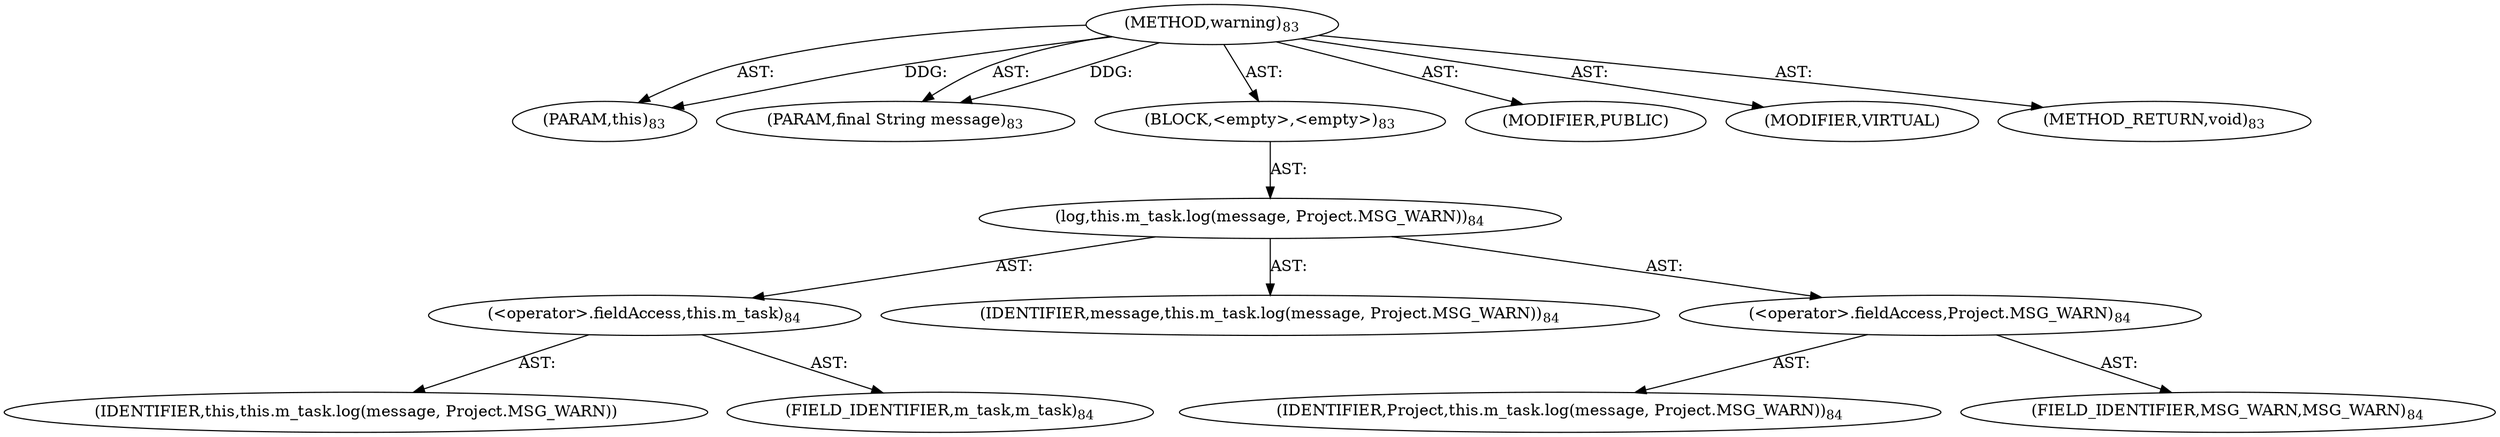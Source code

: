digraph "warning" {  
"111669149699" [label = <(METHOD,warning)<SUB>83</SUB>> ]
"115964116998" [label = <(PARAM,this)<SUB>83</SUB>> ]
"115964116999" [label = <(PARAM,final String message)<SUB>83</SUB>> ]
"25769803779" [label = <(BLOCK,&lt;empty&gt;,&lt;empty&gt;)<SUB>83</SUB>> ]
"30064771080" [label = <(log,this.m_task.log(message, Project.MSG_WARN))<SUB>84</SUB>> ]
"30064771081" [label = <(&lt;operator&gt;.fieldAccess,this.m_task)<SUB>84</SUB>> ]
"68719476744" [label = <(IDENTIFIER,this,this.m_task.log(message, Project.MSG_WARN))> ]
"55834574853" [label = <(FIELD_IDENTIFIER,m_task,m_task)<SUB>84</SUB>> ]
"68719476745" [label = <(IDENTIFIER,message,this.m_task.log(message, Project.MSG_WARN))<SUB>84</SUB>> ]
"30064771082" [label = <(&lt;operator&gt;.fieldAccess,Project.MSG_WARN)<SUB>84</SUB>> ]
"68719476746" [label = <(IDENTIFIER,Project,this.m_task.log(message, Project.MSG_WARN))<SUB>84</SUB>> ]
"55834574854" [label = <(FIELD_IDENTIFIER,MSG_WARN,MSG_WARN)<SUB>84</SUB>> ]
"133143986183" [label = <(MODIFIER,PUBLIC)> ]
"133143986184" [label = <(MODIFIER,VIRTUAL)> ]
"128849018883" [label = <(METHOD_RETURN,void)<SUB>83</SUB>> ]
  "111669149699" -> "115964116998"  [ label = "AST: "] 
  "111669149699" -> "115964116999"  [ label = "AST: "] 
  "111669149699" -> "25769803779"  [ label = "AST: "] 
  "111669149699" -> "133143986183"  [ label = "AST: "] 
  "111669149699" -> "133143986184"  [ label = "AST: "] 
  "111669149699" -> "128849018883"  [ label = "AST: "] 
  "25769803779" -> "30064771080"  [ label = "AST: "] 
  "30064771080" -> "30064771081"  [ label = "AST: "] 
  "30064771080" -> "68719476745"  [ label = "AST: "] 
  "30064771080" -> "30064771082"  [ label = "AST: "] 
  "30064771081" -> "68719476744"  [ label = "AST: "] 
  "30064771081" -> "55834574853"  [ label = "AST: "] 
  "30064771082" -> "68719476746"  [ label = "AST: "] 
  "30064771082" -> "55834574854"  [ label = "AST: "] 
  "111669149699" -> "115964116998"  [ label = "DDG: "] 
  "111669149699" -> "115964116999"  [ label = "DDG: "] 
}
